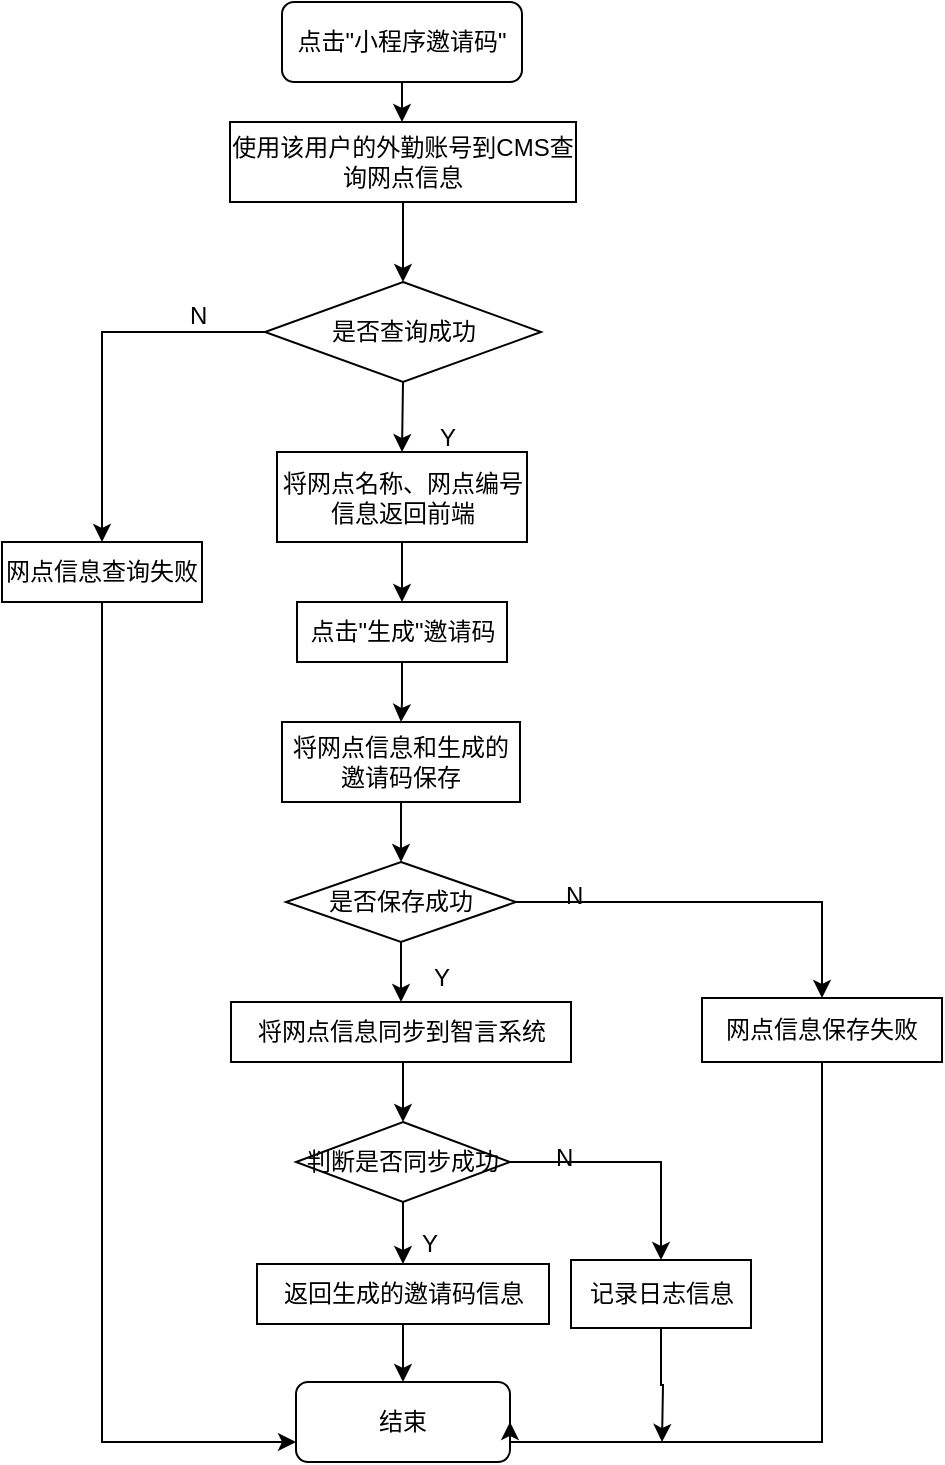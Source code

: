 <mxfile version="12.1.9" type="github" pages="1"><diagram id="UBtf2cCTXIfM1T2D3sJy" name="Page-1"><mxGraphModel dx="2033" dy="705" grid="1" gridSize="10" guides="1" tooltips="1" connect="1" arrows="1" fold="1" page="1" pageScale="1" pageWidth="827" pageHeight="1169" math="0" shadow="0"><root><mxCell id="0"/><mxCell id="1" parent="0"/><mxCell id="YOL1YsC5CuYQoKn410na-2" style="edgeStyle=orthogonalEdgeStyle;rounded=0;orthogonalLoop=1;jettySize=auto;html=1;entryX=0.5;entryY=0;entryDx=0;entryDy=0;" edge="1" parent="1" source="YOL1YsC5CuYQoKn410na-1" target="YOL1YsC5CuYQoKn410na-4"><mxGeometry relative="1" as="geometry"><mxPoint x="360" y="120" as="targetPoint"/></mxGeometry></mxCell><mxCell id="YOL1YsC5CuYQoKn410na-1" value="&lt;font style=&quot;vertical-align: inherit&quot;&gt;&lt;font style=&quot;vertical-align: inherit&quot;&gt;点击&quot;小程序邀请码&quot;&lt;/font&gt;&lt;/font&gt;" style="rounded=1;whiteSpace=wrap;html=1;" vertex="1" parent="1"><mxGeometry x="300" y="40" width="120" height="40" as="geometry"/></mxCell><mxCell id="YOL1YsC5CuYQoKn410na-5" style="edgeStyle=orthogonalEdgeStyle;rounded=0;orthogonalLoop=1;jettySize=auto;html=1;entryX=0.5;entryY=0;entryDx=0;entryDy=0;" edge="1" parent="1" source="YOL1YsC5CuYQoKn410na-4" target="YOL1YsC5CuYQoKn410na-6"><mxGeometry relative="1" as="geometry"><mxPoint x="360.5" y="190" as="targetPoint"/><Array as="points"/></mxGeometry></mxCell><mxCell id="YOL1YsC5CuYQoKn410na-4" value="使用该用户的外勤账号到CMS查询网点信息" style="rounded=0;whiteSpace=wrap;html=1;" vertex="1" parent="1"><mxGeometry x="274" y="100" width="173" height="40" as="geometry"/></mxCell><mxCell id="YOL1YsC5CuYQoKn410na-7" style="edgeStyle=orthogonalEdgeStyle;rounded=0;orthogonalLoop=1;jettySize=auto;html=1;exitX=0.5;exitY=1;exitDx=0;exitDy=0;entryX=0.5;entryY=0;entryDx=0;entryDy=0;" edge="1" parent="1" source="YOL1YsC5CuYQoKn410na-6" target="ZM_ovJSPFa3i92VXix01-8"><mxGeometry relative="1" as="geometry"><mxPoint x="361" y="290" as="targetPoint"/></mxGeometry></mxCell><mxCell id="ZM_ovJSPFa3i92VXix01-3" style="edgeStyle=orthogonalEdgeStyle;rounded=0;orthogonalLoop=1;jettySize=auto;html=1;entryX=0.5;entryY=0;entryDx=0;entryDy=0;" edge="1" parent="1" source="YOL1YsC5CuYQoKn410na-6" target="ZM_ovJSPFa3i92VXix01-2"><mxGeometry relative="1" as="geometry"/></mxCell><mxCell id="YOL1YsC5CuYQoKn410na-6" value="是否查询成功" style="rhombus;whiteSpace=wrap;html=1;" vertex="1" parent="1"><mxGeometry x="291.5" y="180" width="138" height="50" as="geometry"/></mxCell><mxCell id="YOL1YsC5CuYQoKn410na-8" value="Y" style="text;html=1;resizable=0;points=[];autosize=1;align=left;verticalAlign=top;spacingTop=-4;" vertex="1" parent="1"><mxGeometry x="377" y="248" width="20" height="20" as="geometry"/></mxCell><mxCell id="ZM_ovJSPFa3i92VXix01-1" value="结束" style="rounded=1;whiteSpace=wrap;html=1;" vertex="1" parent="1"><mxGeometry x="307" y="730" width="107" height="40" as="geometry"/></mxCell><mxCell id="ZM_ovJSPFa3i92VXix01-5" style="edgeStyle=orthogonalEdgeStyle;rounded=0;orthogonalLoop=1;jettySize=auto;html=1;" edge="1" parent="1" source="ZM_ovJSPFa3i92VXix01-2" target="ZM_ovJSPFa3i92VXix01-1"><mxGeometry relative="1" as="geometry"><Array as="points"><mxPoint x="210" y="760"/></Array></mxGeometry></mxCell><mxCell id="ZM_ovJSPFa3i92VXix01-2" value="网点信息查询失败" style="rounded=0;whiteSpace=wrap;html=1;" vertex="1" parent="1"><mxGeometry x="160" y="310" width="100" height="30" as="geometry"/></mxCell><mxCell id="ZM_ovJSPFa3i92VXix01-7" value="N&amp;nbsp;" style="text;html=1;resizable=0;points=[];autosize=1;align=left;verticalAlign=top;spacingTop=-4;" vertex="1" parent="1"><mxGeometry x="252" y="187" width="30" height="20" as="geometry"/></mxCell><mxCell id="ZM_ovJSPFa3i92VXix01-9" style="edgeStyle=orthogonalEdgeStyle;rounded=0;orthogonalLoop=1;jettySize=auto;html=1;entryX=0.5;entryY=0;entryDx=0;entryDy=0;" edge="1" parent="1" source="ZM_ovJSPFa3i92VXix01-8" target="ZM_ovJSPFa3i92VXix01-10"><mxGeometry relative="1" as="geometry"><mxPoint x="360" y="360" as="targetPoint"/></mxGeometry></mxCell><mxCell id="ZM_ovJSPFa3i92VXix01-8" value="将网点名称、网点编号信息返回前端" style="rounded=0;whiteSpace=wrap;html=1;" vertex="1" parent="1"><mxGeometry x="297.5" y="265" width="125" height="45" as="geometry"/></mxCell><mxCell id="ZM_ovJSPFa3i92VXix01-11" style="edgeStyle=orthogonalEdgeStyle;rounded=0;orthogonalLoop=1;jettySize=auto;html=1;entryX=0.5;entryY=0;entryDx=0;entryDy=0;" edge="1" parent="1" source="ZM_ovJSPFa3i92VXix01-10" target="ZM_ovJSPFa3i92VXix01-13"><mxGeometry relative="1" as="geometry"><mxPoint x="360" y="400" as="targetPoint"/></mxGeometry></mxCell><mxCell id="ZM_ovJSPFa3i92VXix01-10" value="点击&quot;生成&quot;邀请码" style="rounded=0;whiteSpace=wrap;html=1;" vertex="1" parent="1"><mxGeometry x="307.5" y="340" width="105" height="30" as="geometry"/></mxCell><mxCell id="ZM_ovJSPFa3i92VXix01-14" style="edgeStyle=orthogonalEdgeStyle;rounded=0;orthogonalLoop=1;jettySize=auto;html=1;entryX=0.5;entryY=0;entryDx=0;entryDy=0;" edge="1" parent="1" source="ZM_ovJSPFa3i92VXix01-13" target="ZM_ovJSPFa3i92VXix01-15"><mxGeometry relative="1" as="geometry"><mxPoint x="359.5" y="490" as="targetPoint"/></mxGeometry></mxCell><mxCell id="ZM_ovJSPFa3i92VXix01-13" value="将网点信息和生成的邀请码保存" style="rounded=0;whiteSpace=wrap;html=1;" vertex="1" parent="1"><mxGeometry x="300" y="400" width="119" height="40" as="geometry"/></mxCell><mxCell id="ZM_ovJSPFa3i92VXix01-16" style="edgeStyle=orthogonalEdgeStyle;rounded=0;orthogonalLoop=1;jettySize=auto;html=1;entryX=0.5;entryY=0;entryDx=0;entryDy=0;" edge="1" parent="1" source="ZM_ovJSPFa3i92VXix01-15" target="ZM_ovJSPFa3i92VXix01-17"><mxGeometry relative="1" as="geometry"><mxPoint x="359.5" y="550" as="targetPoint"/></mxGeometry></mxCell><mxCell id="ZM_ovJSPFa3i92VXix01-21" style="edgeStyle=orthogonalEdgeStyle;rounded=0;orthogonalLoop=1;jettySize=auto;html=1;exitX=1;exitY=0.5;exitDx=0;exitDy=0;" edge="1" parent="1" source="ZM_ovJSPFa3i92VXix01-15" target="ZM_ovJSPFa3i92VXix01-20"><mxGeometry relative="1" as="geometry"/></mxCell><mxCell id="ZM_ovJSPFa3i92VXix01-15" value="是否保存成功" style="rhombus;whiteSpace=wrap;html=1;" vertex="1" parent="1"><mxGeometry x="302" y="470" width="115" height="40" as="geometry"/></mxCell><mxCell id="ZM_ovJSPFa3i92VXix01-24" style="edgeStyle=orthogonalEdgeStyle;rounded=0;orthogonalLoop=1;jettySize=auto;html=1;exitX=0.5;exitY=1;exitDx=0;exitDy=0;entryX=0.5;entryY=0;entryDx=0;entryDy=0;" edge="1" parent="1" source="ZM_ovJSPFa3i92VXix01-17" target="ZM_ovJSPFa3i92VXix01-26"><mxGeometry relative="1" as="geometry"><mxPoint x="360" y="600" as="targetPoint"/></mxGeometry></mxCell><mxCell id="ZM_ovJSPFa3i92VXix01-17" value="将网点信息同步到智言系统" style="rounded=0;whiteSpace=wrap;html=1;" vertex="1" parent="1"><mxGeometry x="274.5" y="540" width="170" height="30" as="geometry"/></mxCell><mxCell id="ZM_ovJSPFa3i92VXix01-18" value="Y" style="text;html=1;resizable=0;points=[];autosize=1;align=left;verticalAlign=top;spacingTop=-4;" vertex="1" parent="1"><mxGeometry x="374" y="518" width="20" height="20" as="geometry"/></mxCell><mxCell id="ZM_ovJSPFa3i92VXix01-23" style="edgeStyle=orthogonalEdgeStyle;rounded=0;orthogonalLoop=1;jettySize=auto;html=1;entryX=1;entryY=0.5;entryDx=0;entryDy=0;" edge="1" parent="1" source="ZM_ovJSPFa3i92VXix01-20" target="ZM_ovJSPFa3i92VXix01-1"><mxGeometry relative="1" as="geometry"><Array as="points"><mxPoint x="570" y="760"/></Array></mxGeometry></mxCell><mxCell id="ZM_ovJSPFa3i92VXix01-20" value="网点信息保存失败" style="rounded=0;whiteSpace=wrap;html=1;" vertex="1" parent="1"><mxGeometry x="510" y="538" width="120" height="32" as="geometry"/></mxCell><mxCell id="ZM_ovJSPFa3i92VXix01-22" value="N" style="text;html=1;resizable=0;points=[];autosize=1;align=left;verticalAlign=top;spacingTop=-4;" vertex="1" parent="1"><mxGeometry x="440" y="477" width="20" height="20" as="geometry"/></mxCell><mxCell id="ZM_ovJSPFa3i92VXix01-27" style="edgeStyle=orthogonalEdgeStyle;rounded=0;orthogonalLoop=1;jettySize=auto;html=1;exitX=0.5;exitY=1;exitDx=0;exitDy=0;" edge="1" parent="1" source="ZM_ovJSPFa3i92VXix01-26" target="ZM_ovJSPFa3i92VXix01-30"><mxGeometry relative="1" as="geometry"><mxPoint x="361" y="680" as="targetPoint"/></mxGeometry></mxCell><mxCell id="ZM_ovJSPFa3i92VXix01-33" style="edgeStyle=orthogonalEdgeStyle;rounded=0;orthogonalLoop=1;jettySize=auto;html=1;entryX=0.5;entryY=0;entryDx=0;entryDy=0;" edge="1" parent="1" source="ZM_ovJSPFa3i92VXix01-26" target="ZM_ovJSPFa3i92VXix01-32"><mxGeometry relative="1" as="geometry"/></mxCell><mxCell id="ZM_ovJSPFa3i92VXix01-26" value="判断是否同步成功" style="rhombus;whiteSpace=wrap;html=1;" vertex="1" parent="1"><mxGeometry x="307" y="600" width="107" height="40" as="geometry"/></mxCell><mxCell id="ZM_ovJSPFa3i92VXix01-29" value="Y" style="text;html=1;resizable=0;points=[];autosize=1;align=left;verticalAlign=top;spacingTop=-4;" vertex="1" parent="1"><mxGeometry x="368" y="651" width="20" height="20" as="geometry"/></mxCell><mxCell id="ZM_ovJSPFa3i92VXix01-31" style="edgeStyle=orthogonalEdgeStyle;rounded=0;orthogonalLoop=1;jettySize=auto;html=1;exitX=0.5;exitY=1;exitDx=0;exitDy=0;" edge="1" parent="1" source="ZM_ovJSPFa3i92VXix01-30" target="ZM_ovJSPFa3i92VXix01-1"><mxGeometry relative="1" as="geometry"/></mxCell><mxCell id="ZM_ovJSPFa3i92VXix01-30" value="返回生成的邀请码信息" style="rounded=0;whiteSpace=wrap;html=1;" vertex="1" parent="1"><mxGeometry x="287.5" y="671" width="146" height="30" as="geometry"/></mxCell><mxCell id="ZM_ovJSPFa3i92VXix01-35" style="edgeStyle=orthogonalEdgeStyle;rounded=0;orthogonalLoop=1;jettySize=auto;html=1;exitX=0.5;exitY=1;exitDx=0;exitDy=0;" edge="1" parent="1" source="ZM_ovJSPFa3i92VXix01-32"><mxGeometry relative="1" as="geometry"><mxPoint x="490" y="760" as="targetPoint"/></mxGeometry></mxCell><mxCell id="ZM_ovJSPFa3i92VXix01-32" value="记录日志信息" style="rounded=0;whiteSpace=wrap;html=1;" vertex="1" parent="1"><mxGeometry x="444.5" y="669" width="90" height="34" as="geometry"/></mxCell><mxCell id="ZM_ovJSPFa3i92VXix01-34" value="N" style="text;html=1;resizable=0;points=[];autosize=1;align=left;verticalAlign=top;spacingTop=-4;" vertex="1" parent="1"><mxGeometry x="435" y="608" width="20" height="20" as="geometry"/></mxCell></root></mxGraphModel></diagram></mxfile>